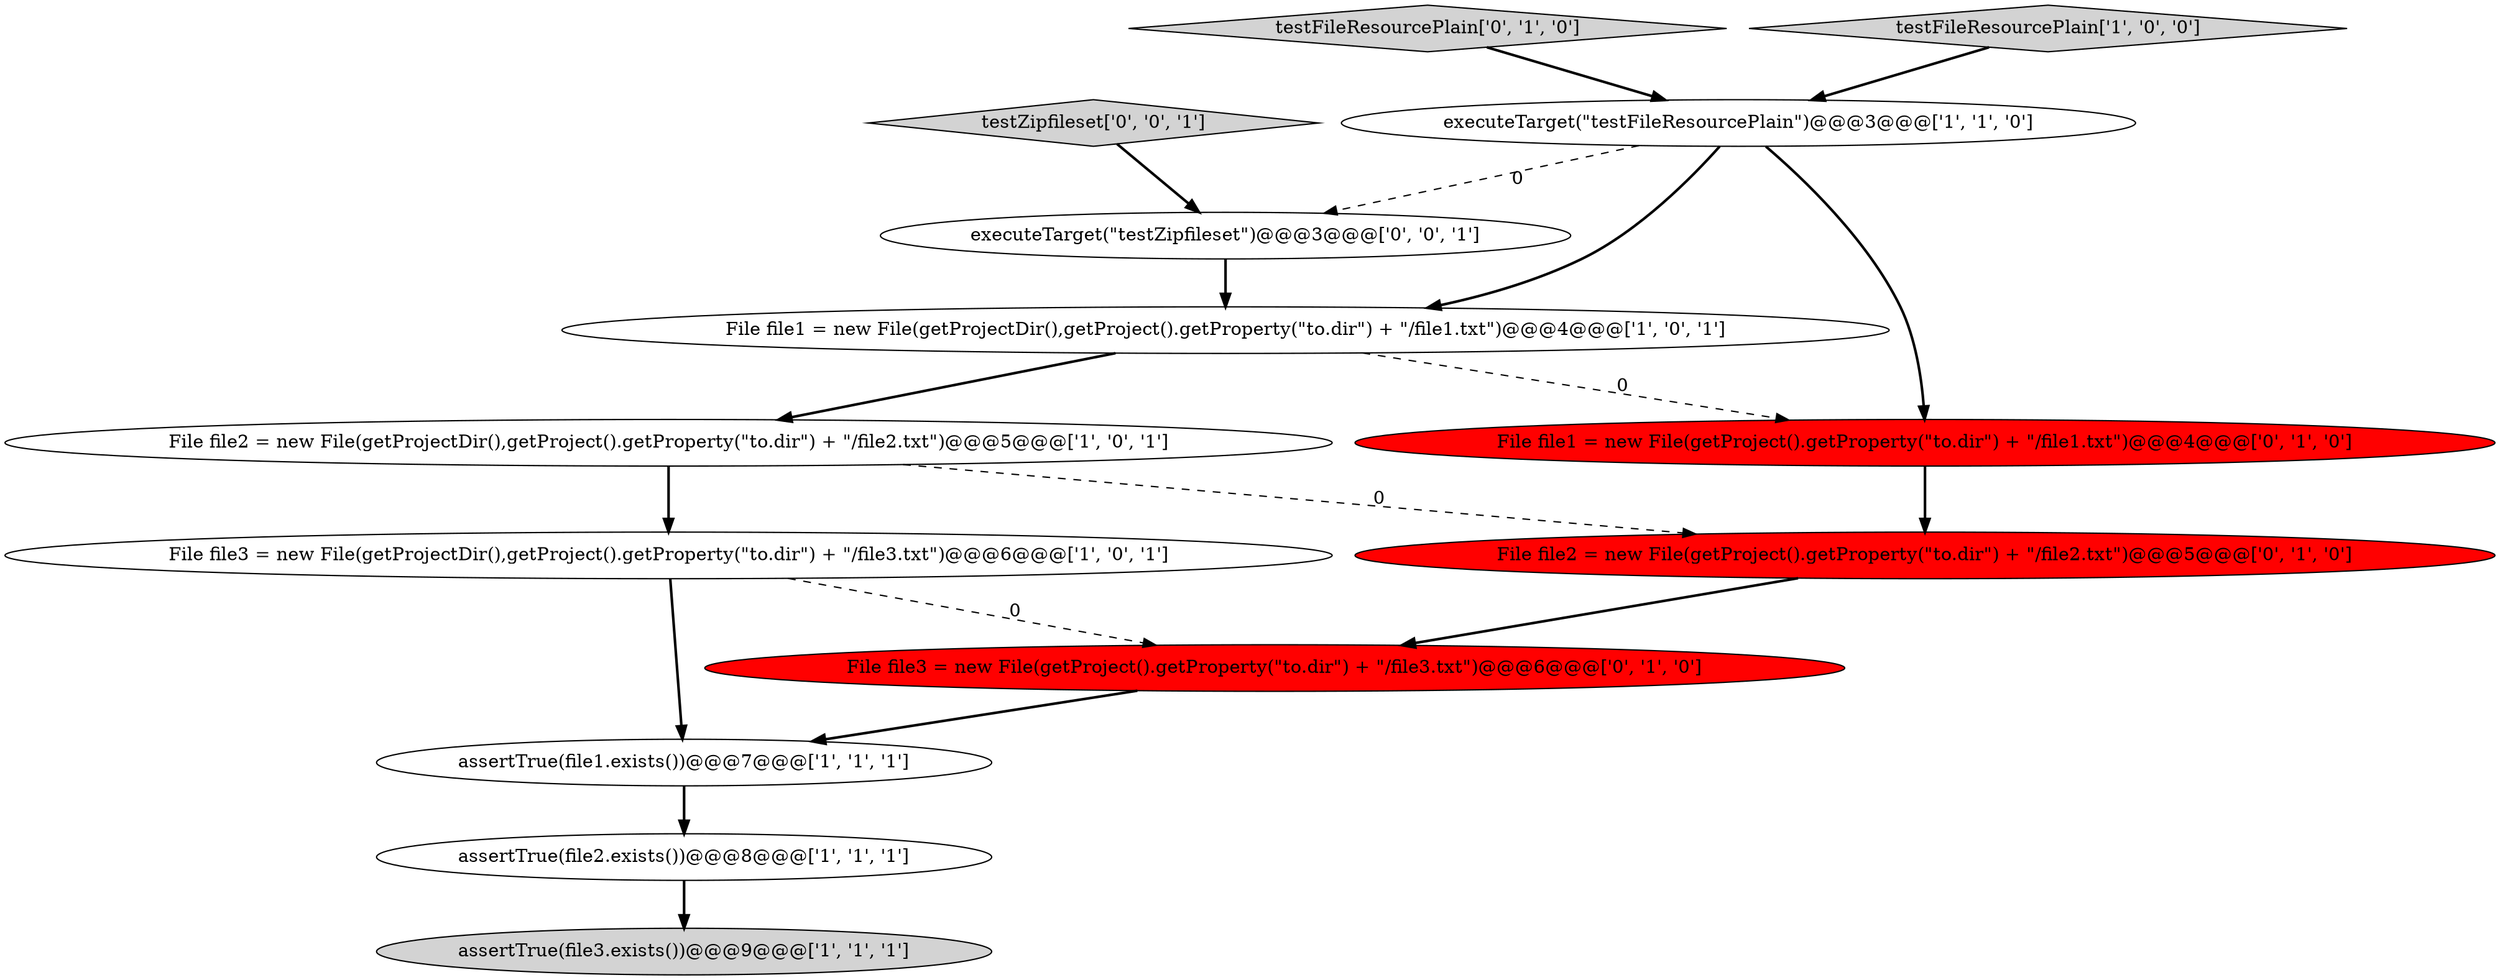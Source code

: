 digraph {
11 [style = filled, label = "testFileResourcePlain['0', '1', '0']", fillcolor = lightgray, shape = diamond image = "AAA0AAABBB2BBB"];
7 [style = filled, label = "File file3 = new File(getProjectDir(),getProject().getProperty(\"to.dir\") + \"/file3.txt\")@@@6@@@['1', '0', '1']", fillcolor = white, shape = ellipse image = "AAA0AAABBB1BBB"];
8 [style = filled, label = "File file2 = new File(getProject().getProperty(\"to.dir\") + \"/file2.txt\")@@@5@@@['0', '1', '0']", fillcolor = red, shape = ellipse image = "AAA1AAABBB2BBB"];
13 [style = filled, label = "executeTarget(\"testZipfileset\")@@@3@@@['0', '0', '1']", fillcolor = white, shape = ellipse image = "AAA0AAABBB3BBB"];
6 [style = filled, label = "testFileResourcePlain['1', '0', '0']", fillcolor = lightgray, shape = diamond image = "AAA0AAABBB1BBB"];
5 [style = filled, label = "executeTarget(\"testFileResourcePlain\")@@@3@@@['1', '1', '0']", fillcolor = white, shape = ellipse image = "AAA0AAABBB1BBB"];
0 [style = filled, label = "File file1 = new File(getProjectDir(),getProject().getProperty(\"to.dir\") + \"/file1.txt\")@@@4@@@['1', '0', '1']", fillcolor = white, shape = ellipse image = "AAA0AAABBB1BBB"];
12 [style = filled, label = "testZipfileset['0', '0', '1']", fillcolor = lightgray, shape = diamond image = "AAA0AAABBB3BBB"];
2 [style = filled, label = "assertTrue(file2.exists())@@@8@@@['1', '1', '1']", fillcolor = white, shape = ellipse image = "AAA0AAABBB1BBB"];
3 [style = filled, label = "assertTrue(file1.exists())@@@7@@@['1', '1', '1']", fillcolor = white, shape = ellipse image = "AAA0AAABBB1BBB"];
9 [style = filled, label = "File file3 = new File(getProject().getProperty(\"to.dir\") + \"/file3.txt\")@@@6@@@['0', '1', '0']", fillcolor = red, shape = ellipse image = "AAA1AAABBB2BBB"];
4 [style = filled, label = "File file2 = new File(getProjectDir(),getProject().getProperty(\"to.dir\") + \"/file2.txt\")@@@5@@@['1', '0', '1']", fillcolor = white, shape = ellipse image = "AAA0AAABBB1BBB"];
10 [style = filled, label = "File file1 = new File(getProject().getProperty(\"to.dir\") + \"/file1.txt\")@@@4@@@['0', '1', '0']", fillcolor = red, shape = ellipse image = "AAA1AAABBB2BBB"];
1 [style = filled, label = "assertTrue(file3.exists())@@@9@@@['1', '1', '1']", fillcolor = lightgray, shape = ellipse image = "AAA0AAABBB1BBB"];
5->13 [style = dashed, label="0"];
9->3 [style = bold, label=""];
5->10 [style = bold, label=""];
12->13 [style = bold, label=""];
6->5 [style = bold, label=""];
7->3 [style = bold, label=""];
11->5 [style = bold, label=""];
4->8 [style = dashed, label="0"];
3->2 [style = bold, label=""];
5->0 [style = bold, label=""];
10->8 [style = bold, label=""];
0->10 [style = dashed, label="0"];
0->4 [style = bold, label=""];
7->9 [style = dashed, label="0"];
2->1 [style = bold, label=""];
4->7 [style = bold, label=""];
13->0 [style = bold, label=""];
8->9 [style = bold, label=""];
}
